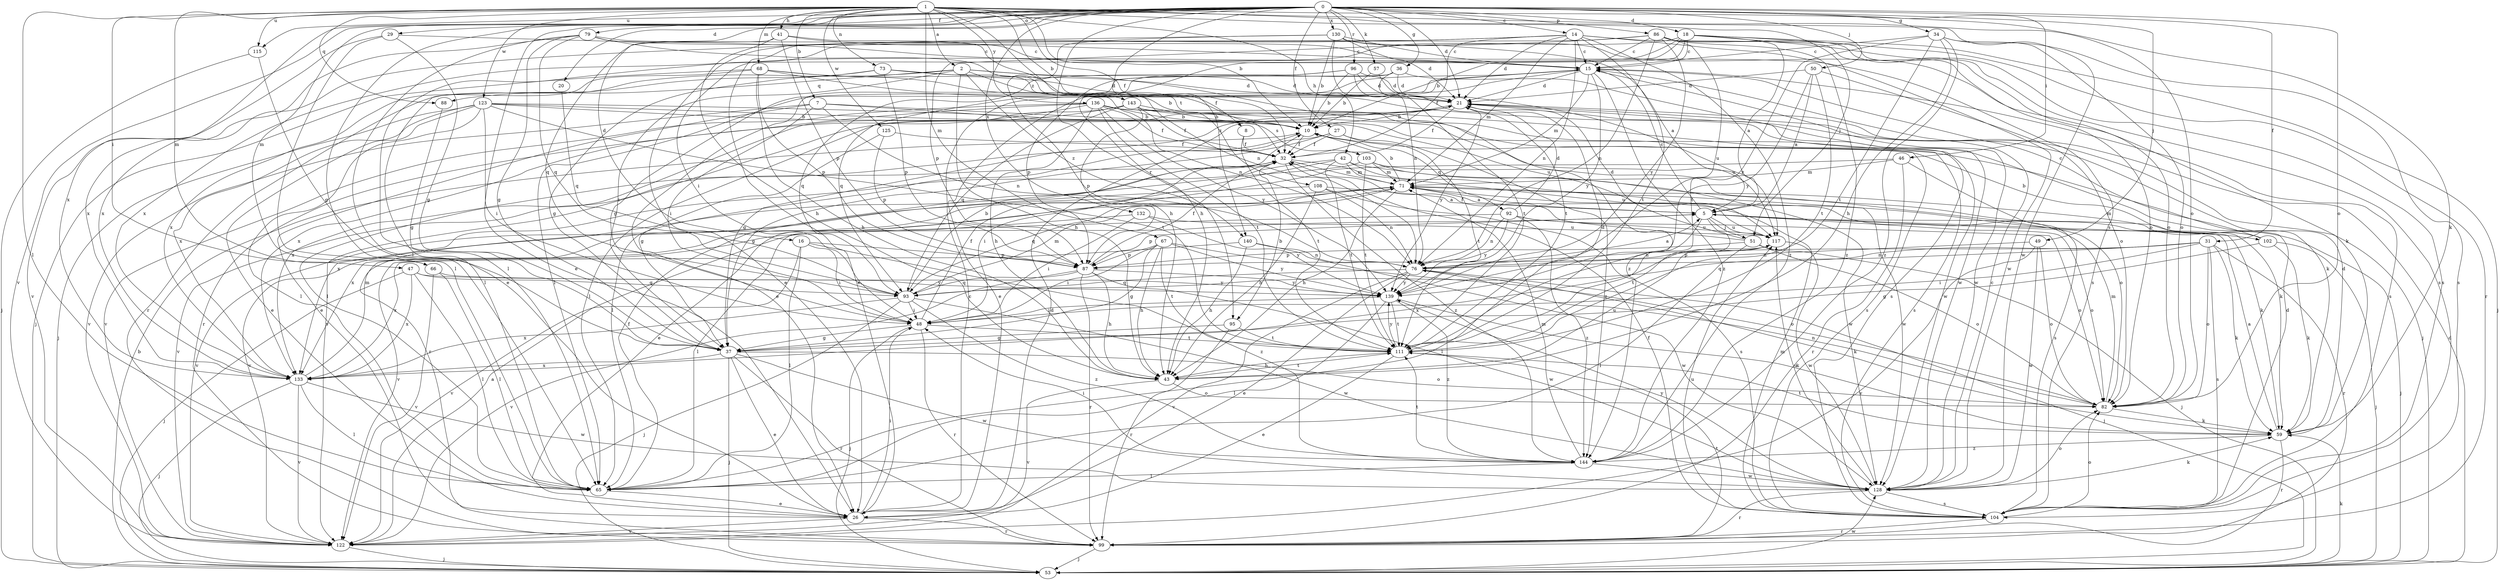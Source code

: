 strict digraph  {
0;
1;
2;
5;
7;
8;
10;
14;
15;
16;
18;
20;
21;
26;
27;
29;
31;
32;
34;
36;
37;
41;
42;
43;
46;
47;
48;
49;
50;
51;
53;
57;
59;
65;
66;
67;
68;
71;
73;
76;
79;
82;
86;
87;
88;
92;
93;
95;
96;
99;
102;
103;
104;
108;
111;
115;
117;
122;
123;
125;
128;
130;
132;
133;
136;
139;
140;
143;
144;
0 -> 14  [label=c];
0 -> 16  [label=d];
0 -> 18  [label=d];
0 -> 20  [label=d];
0 -> 21  [label=d];
0 -> 26  [label=e];
0 -> 27  [label=f];
0 -> 29  [label=f];
0 -> 31  [label=f];
0 -> 34  [label=g];
0 -> 36  [label=g];
0 -> 46  [label=i];
0 -> 49  [label=j];
0 -> 50  [label=j];
0 -> 57  [label=k];
0 -> 65  [label=l];
0 -> 66  [label=m];
0 -> 79  [label=o];
0 -> 82  [label=o];
0 -> 86  [label=p];
0 -> 95  [label=r];
0 -> 96  [label=r];
0 -> 115  [label=u];
0 -> 122  [label=v];
0 -> 130  [label=x];
0 -> 132  [label=x];
0 -> 133  [label=x];
0 -> 140  [label=z];
1 -> 2  [label=a];
1 -> 7  [label=b];
1 -> 8  [label=b];
1 -> 10  [label=b];
1 -> 32  [label=f];
1 -> 41  [label=h];
1 -> 42  [label=h];
1 -> 47  [label=i];
1 -> 51  [label=j];
1 -> 59  [label=k];
1 -> 65  [label=l];
1 -> 66  [label=m];
1 -> 67  [label=m];
1 -> 68  [label=m];
1 -> 73  [label=n];
1 -> 82  [label=o];
1 -> 88  [label=q];
1 -> 108  [label=t];
1 -> 115  [label=u];
1 -> 123  [label=w];
1 -> 125  [label=w];
1 -> 128  [label=w];
1 -> 136  [label=y];
2 -> 21  [label=d];
2 -> 43  [label=h];
2 -> 48  [label=i];
2 -> 88  [label=q];
2 -> 99  [label=r];
2 -> 140  [label=z];
2 -> 143  [label=z];
2 -> 144  [label=z];
5 -> 15  [label=c];
5 -> 51  [label=j];
5 -> 53  [label=j];
5 -> 65  [label=l];
5 -> 82  [label=o];
5 -> 87  [label=p];
5 -> 102  [label=s];
5 -> 111  [label=t];
5 -> 117  [label=u];
7 -> 10  [label=b];
7 -> 26  [label=e];
7 -> 48  [label=i];
7 -> 76  [label=n];
7 -> 103  [label=s];
7 -> 122  [label=v];
8 -> 32  [label=f];
8 -> 111  [label=t];
10 -> 32  [label=f];
10 -> 92  [label=q];
10 -> 133  [label=x];
14 -> 15  [label=c];
14 -> 21  [label=d];
14 -> 26  [label=e];
14 -> 32  [label=f];
14 -> 71  [label=m];
14 -> 76  [label=n];
14 -> 82  [label=o];
14 -> 111  [label=t];
14 -> 128  [label=w];
14 -> 133  [label=x];
14 -> 144  [label=z];
15 -> 21  [label=d];
15 -> 26  [label=e];
15 -> 65  [label=l];
15 -> 71  [label=m];
15 -> 93  [label=q];
15 -> 104  [label=s];
15 -> 128  [label=w];
15 -> 139  [label=y];
15 -> 144  [label=z];
16 -> 48  [label=i];
16 -> 65  [label=l];
16 -> 87  [label=p];
16 -> 122  [label=v];
16 -> 144  [label=z];
18 -> 5  [label=a];
18 -> 10  [label=b];
18 -> 15  [label=c];
18 -> 43  [label=h];
18 -> 48  [label=i];
18 -> 53  [label=j];
18 -> 99  [label=r];
18 -> 104  [label=s];
18 -> 133  [label=x];
20 -> 93  [label=q];
21 -> 10  [label=b];
21 -> 32  [label=f];
21 -> 37  [label=g];
21 -> 53  [label=j];
21 -> 122  [label=v];
21 -> 139  [label=y];
26 -> 15  [label=c];
26 -> 21  [label=d];
26 -> 48  [label=i];
26 -> 99  [label=r];
26 -> 122  [label=v];
27 -> 32  [label=f];
27 -> 37  [label=g];
27 -> 65  [label=l];
27 -> 111  [label=t];
27 -> 144  [label=z];
29 -> 15  [label=c];
29 -> 37  [label=g];
29 -> 65  [label=l];
29 -> 122  [label=v];
31 -> 48  [label=i];
31 -> 59  [label=k];
31 -> 76  [label=n];
31 -> 82  [label=o];
31 -> 87  [label=p];
31 -> 93  [label=q];
31 -> 99  [label=r];
31 -> 104  [label=s];
32 -> 71  [label=m];
32 -> 117  [label=u];
32 -> 122  [label=v];
32 -> 144  [label=z];
32 -> 95  [label=b];
34 -> 15  [label=c];
34 -> 43  [label=h];
34 -> 82  [label=o];
34 -> 104  [label=s];
34 -> 111  [label=t];
34 -> 139  [label=y];
34 -> 144  [label=z];
36 -> 21  [label=d];
36 -> 26  [label=e];
36 -> 37  [label=g];
36 -> 111  [label=t];
36 -> 128  [label=w];
37 -> 26  [label=e];
37 -> 53  [label=j];
37 -> 82  [label=o];
37 -> 99  [label=r];
37 -> 128  [label=w];
37 -> 133  [label=x];
41 -> 15  [label=c];
41 -> 32  [label=f];
41 -> 43  [label=h];
41 -> 87  [label=p];
41 -> 93  [label=q];
42 -> 48  [label=i];
42 -> 59  [label=k];
42 -> 71  [label=m];
42 -> 111  [label=t];
42 -> 128  [label=w];
42 -> 133  [label=x];
43 -> 82  [label=o];
43 -> 111  [label=t];
43 -> 117  [label=u];
43 -> 122  [label=v];
46 -> 26  [label=e];
46 -> 71  [label=m];
46 -> 99  [label=r];
46 -> 104  [label=s];
47 -> 53  [label=j];
47 -> 65  [label=l];
47 -> 93  [label=q];
47 -> 133  [label=x];
47 -> 139  [label=y];
48 -> 32  [label=f];
48 -> 37  [label=g];
48 -> 53  [label=j];
48 -> 99  [label=r];
48 -> 111  [label=t];
49 -> 76  [label=n];
49 -> 82  [label=o];
49 -> 122  [label=v];
49 -> 128  [label=w];
50 -> 5  [label=a];
50 -> 21  [label=d];
50 -> 82  [label=o];
50 -> 111  [label=t];
50 -> 139  [label=y];
51 -> 21  [label=d];
51 -> 32  [label=f];
51 -> 53  [label=j];
51 -> 65  [label=l];
51 -> 82  [label=o];
51 -> 87  [label=p];
53 -> 10  [label=b];
53 -> 21  [label=d];
53 -> 59  [label=k];
53 -> 128  [label=w];
57 -> 10  [label=b];
57 -> 21  [label=d];
59 -> 5  [label=a];
59 -> 21  [label=d];
59 -> 99  [label=r];
59 -> 111  [label=t];
59 -> 144  [label=z];
65 -> 26  [label=e];
65 -> 32  [label=f];
66 -> 65  [label=l];
66 -> 122  [label=v];
66 -> 139  [label=y];
67 -> 37  [label=g];
67 -> 43  [label=h];
67 -> 48  [label=i];
67 -> 82  [label=o];
67 -> 87  [label=p];
67 -> 111  [label=t];
67 -> 139  [label=y];
68 -> 10  [label=b];
68 -> 21  [label=d];
68 -> 43  [label=h];
68 -> 53  [label=j];
68 -> 76  [label=n];
68 -> 87  [label=p];
68 -> 133  [label=x];
71 -> 5  [label=a];
71 -> 10  [label=b];
71 -> 43  [label=h];
71 -> 59  [label=k];
71 -> 93  [label=q];
71 -> 122  [label=v];
71 -> 133  [label=x];
73 -> 21  [label=d];
73 -> 37  [label=g];
73 -> 65  [label=l];
73 -> 87  [label=p];
73 -> 104  [label=s];
76 -> 5  [label=a];
76 -> 26  [label=e];
76 -> 53  [label=j];
76 -> 59  [label=k];
76 -> 93  [label=q];
76 -> 122  [label=v];
76 -> 139  [label=y];
79 -> 15  [label=c];
79 -> 26  [label=e];
79 -> 37  [label=g];
79 -> 76  [label=n];
79 -> 93  [label=q];
79 -> 104  [label=s];
79 -> 133  [label=x];
82 -> 59  [label=k];
82 -> 71  [label=m];
82 -> 76  [label=n];
86 -> 15  [label=c];
86 -> 65  [label=l];
86 -> 76  [label=n];
86 -> 82  [label=o];
86 -> 87  [label=p];
86 -> 104  [label=s];
86 -> 111  [label=t];
86 -> 139  [label=y];
86 -> 144  [label=z];
87 -> 32  [label=f];
87 -> 43  [label=h];
87 -> 93  [label=q];
87 -> 99  [label=r];
87 -> 122  [label=v];
87 -> 128  [label=w];
87 -> 139  [label=y];
88 -> 37  [label=g];
92 -> 21  [label=d];
92 -> 76  [label=n];
92 -> 82  [label=o];
92 -> 117  [label=u];
92 -> 122  [label=v];
92 -> 139  [label=y];
92 -> 144  [label=z];
93 -> 10  [label=b];
93 -> 48  [label=i];
93 -> 53  [label=j];
93 -> 71  [label=m];
93 -> 128  [label=w];
93 -> 133  [label=x];
93 -> 144  [label=z];
95 -> 37  [label=g];
95 -> 99  [label=r];
95 -> 111  [label=t];
96 -> 10  [label=b];
96 -> 21  [label=d];
96 -> 87  [label=p];
96 -> 93  [label=q];
96 -> 111  [label=t];
96 -> 117  [label=u];
99 -> 53  [label=j];
99 -> 111  [label=t];
102 -> 10  [label=b];
102 -> 15  [label=c];
102 -> 37  [label=g];
102 -> 53  [label=j];
102 -> 59  [label=k];
102 -> 71  [label=m];
103 -> 71  [label=m];
103 -> 82  [label=o];
103 -> 99  [label=r];
103 -> 111  [label=t];
103 -> 128  [label=w];
104 -> 21  [label=d];
104 -> 32  [label=f];
104 -> 71  [label=m];
104 -> 82  [label=o];
104 -> 99  [label=r];
104 -> 117  [label=u];
108 -> 5  [label=a];
108 -> 43  [label=h];
108 -> 76  [label=n];
108 -> 104  [label=s];
108 -> 122  [label=v];
111 -> 21  [label=d];
111 -> 26  [label=e];
111 -> 43  [label=h];
111 -> 139  [label=y];
115 -> 37  [label=g];
115 -> 53  [label=j];
117 -> 76  [label=n];
117 -> 128  [label=w];
117 -> 133  [label=x];
122 -> 5  [label=a];
122 -> 53  [label=j];
123 -> 10  [label=b];
123 -> 26  [label=e];
123 -> 48  [label=i];
123 -> 53  [label=j];
123 -> 59  [label=k];
123 -> 65  [label=l];
123 -> 111  [label=t];
123 -> 117  [label=u];
123 -> 133  [label=x];
125 -> 32  [label=f];
125 -> 37  [label=g];
125 -> 87  [label=p];
128 -> 15  [label=c];
128 -> 59  [label=k];
128 -> 82  [label=o];
128 -> 99  [label=r];
128 -> 104  [label=s];
128 -> 117  [label=u];
128 -> 139  [label=y];
130 -> 5  [label=a];
130 -> 10  [label=b];
130 -> 15  [label=c];
130 -> 21  [label=d];
130 -> 26  [label=e];
130 -> 43  [label=h];
130 -> 59  [label=k];
130 -> 76  [label=n];
132 -> 48  [label=i];
132 -> 65  [label=l];
132 -> 117  [label=u];
132 -> 139  [label=y];
133 -> 53  [label=j];
133 -> 65  [label=l];
133 -> 71  [label=m];
133 -> 122  [label=v];
133 -> 128  [label=w];
136 -> 10  [label=b];
136 -> 32  [label=f];
136 -> 43  [label=h];
136 -> 65  [label=l];
136 -> 104  [label=s];
136 -> 111  [label=t];
136 -> 117  [label=u];
136 -> 122  [label=v];
136 -> 133  [label=x];
136 -> 139  [label=y];
139 -> 48  [label=i];
139 -> 59  [label=k];
139 -> 65  [label=l];
139 -> 111  [label=t];
139 -> 144  [label=z];
140 -> 43  [label=h];
140 -> 76  [label=n];
140 -> 128  [label=w];
140 -> 133  [label=x];
143 -> 10  [label=b];
143 -> 32  [label=f];
143 -> 65  [label=l];
143 -> 87  [label=p];
143 -> 93  [label=q];
143 -> 99  [label=r];
143 -> 104  [label=s];
143 -> 128  [label=w];
144 -> 48  [label=i];
144 -> 65  [label=l];
144 -> 71  [label=m];
144 -> 111  [label=t];
144 -> 128  [label=w];
}
